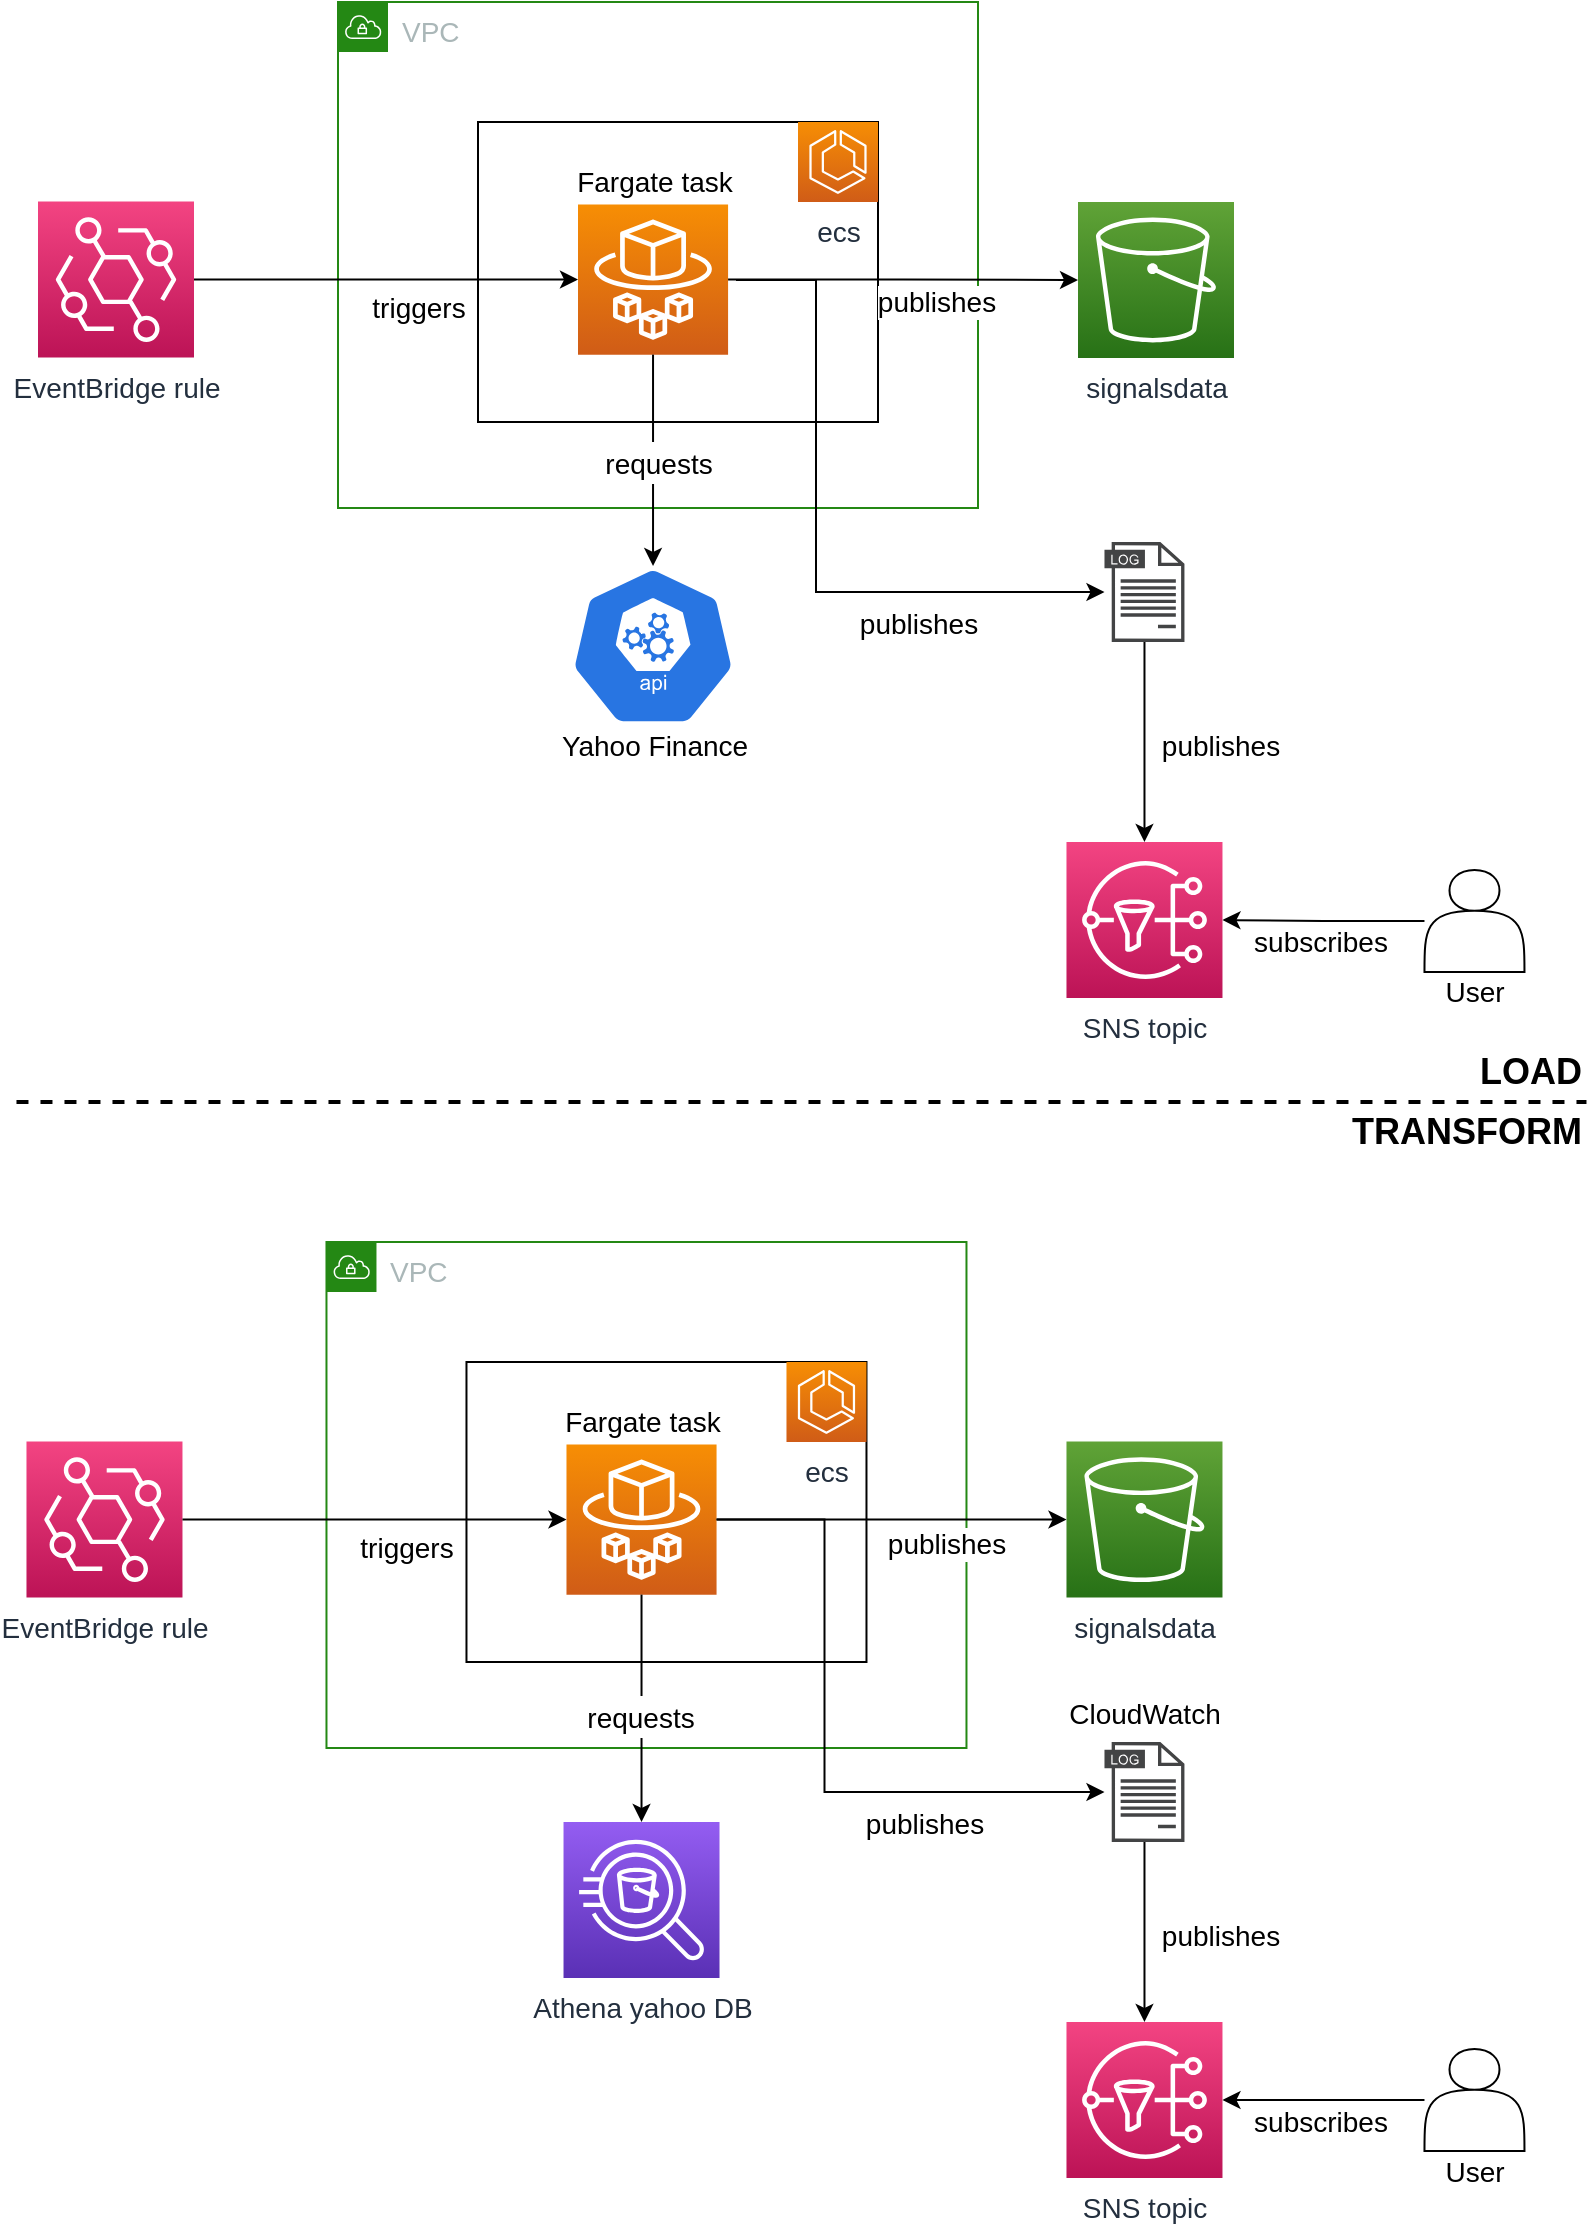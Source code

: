 <mxfile version="20.5.3" type="device"><diagram id="MU46nbHn7iXFkazeqXxV" name="Page-1"><mxGraphModel dx="1426" dy="893" grid="1" gridSize="10" guides="1" tooltips="1" connect="1" arrows="1" fold="1" page="1" pageScale="1" pageWidth="827" pageHeight="1169" math="0" shadow="0"><root><mxCell id="0"/><mxCell id="1" parent="0"/><mxCell id="FlsPnfBNSBYSUubcoopE-9" value="VPC" style="points=[[0,0],[0.25,0],[0.5,0],[0.75,0],[1,0],[1,0.25],[1,0.5],[1,0.75],[1,1],[0.75,1],[0.5,1],[0.25,1],[0,1],[0,0.75],[0,0.5],[0,0.25]];outlineConnect=0;gradientColor=none;html=1;whiteSpace=wrap;fontSize=14;fontStyle=0;shape=mxgraph.aws4.group;grIcon=mxgraph.aws4.group_vpc;strokeColor=#248814;fillColor=none;verticalAlign=top;align=left;spacingLeft=30;fontColor=#AAB7B8;dashed=0;" parent="1" vertex="1"><mxGeometry x="181" y="20" width="320" height="253" as="geometry"/></mxCell><mxCell id="FlsPnfBNSBYSUubcoopE-1" value="EventBridge rule" style="outlineConnect=0;fontColor=#232F3E;gradientColor=#F34482;gradientDirection=north;fillColor=#BC1356;strokeColor=#ffffff;dashed=0;verticalLabelPosition=bottom;verticalAlign=top;align=center;html=1;fontSize=14;fontStyle=0;aspect=fixed;shape=mxgraph.aws4.resourceIcon;resIcon=mxgraph.aws4.eventbridge;" parent="1" vertex="1"><mxGeometry x="31" y="119.8" width="78" height="78" as="geometry"/></mxCell><mxCell id="FlsPnfBNSBYSUubcoopE-6" value="" style="group;fontSize=14;" parent="1" vertex="1" connectable="0"><mxGeometry x="361" y="120" width="280" height="292" as="geometry"/></mxCell><mxCell id="FlsPnfBNSBYSUubcoopE-5" value="" style="group;fontSize=14;" parent="FlsPnfBNSBYSUubcoopE-6" vertex="1" connectable="0"><mxGeometry x="-40" y="-30" width="283.24" height="322" as="geometry"/></mxCell><mxCell id="FlsPnfBNSBYSUubcoopE-11" value="" style="group;fontSize=14;" parent="FlsPnfBNSBYSUubcoopE-5" vertex="1" connectable="0"><mxGeometry x="-70" y="-10" width="200" height="150" as="geometry"/></mxCell><mxCell id="FlsPnfBNSBYSUubcoopE-4" value="" style="rounded=0;whiteSpace=wrap;html=1;fontSize=14;" parent="FlsPnfBNSBYSUubcoopE-11" vertex="1"><mxGeometry width="200.0" height="150" as="geometry"/></mxCell><mxCell id="FlsPnfBNSBYSUubcoopE-2" value="ecs" style="outlineConnect=0;fontColor=#232F3E;gradientColor=#F78E04;gradientDirection=north;fillColor=#D05C17;strokeColor=#ffffff;dashed=0;verticalLabelPosition=bottom;verticalAlign=top;align=center;html=1;fontSize=14;fontStyle=0;aspect=fixed;shape=mxgraph.aws4.resourceIcon;resIcon=mxgraph.aws4.ecs;" parent="FlsPnfBNSBYSUubcoopE-11" vertex="1"><mxGeometry x="160" width="40" height="40" as="geometry"/></mxCell><mxCell id="FlsPnfBNSBYSUubcoopE-41" value="" style="group;fontSize=14;" parent="FlsPnfBNSBYSUubcoopE-11" vertex="1" connectable="0"><mxGeometry x="32.52" y="20" width="115" height="96.32" as="geometry"/></mxCell><mxCell id="FlsPnfBNSBYSUubcoopE-3" value="" style="outlineConnect=0;fontColor=#232F3E;gradientColor=#F78E04;gradientDirection=north;fillColor=#D05C17;strokeColor=#ffffff;dashed=0;verticalLabelPosition=bottom;verticalAlign=top;align=center;html=1;fontSize=14;fontStyle=0;aspect=fixed;shape=mxgraph.aws4.resourceIcon;resIcon=mxgraph.aws4.fargate;" parent="FlsPnfBNSBYSUubcoopE-41" vertex="1"><mxGeometry x="17.48" y="21.28" width="75.04" height="75.04" as="geometry"/></mxCell><mxCell id="FlsPnfBNSBYSUubcoopE-40" value="Fargate task" style="text;html=1;align=center;verticalAlign=middle;resizable=0;points=[];autosize=1;fontSize=14;" parent="FlsPnfBNSBYSUubcoopE-41" vertex="1"><mxGeometry x="10" width="90" height="20" as="geometry"/></mxCell><mxCell id="FlsPnfBNSBYSUubcoopE-20" value="" style="group;fontSize=14;" parent="FlsPnfBNSBYSUubcoopE-5" vertex="1" connectable="0"><mxGeometry x="16.28" y="222" width="142.48" height="100" as="geometry"/></mxCell><mxCell id="FlsPnfBNSBYSUubcoopE-13" value="" style="html=1;dashed=0;whitespace=wrap;fillColor=#2875E2;strokeColor=#ffffff;points=[[0.005,0.63,0],[0.1,0.2,0],[0.9,0.2,0],[0.5,0,0],[0.995,0.63,0],[0.72,0.99,0],[0.5,1,0],[0.28,0.99,0]];shape=mxgraph.kubernetes.icon;prIcon=api;fontSize=14;" parent="FlsPnfBNSBYSUubcoopE-20" vertex="1"><mxGeometry x="-70" y="-10" width="142.48" height="80" as="geometry"/></mxCell><mxCell id="FlsPnfBNSBYSUubcoopE-19" value="Yahoo Finance" style="text;html=1;align=center;verticalAlign=middle;resizable=0;points=[];autosize=1;fontSize=14;" parent="FlsPnfBNSBYSUubcoopE-20" vertex="1"><mxGeometry x="-53.76" y="70" width="110" height="20" as="geometry"/></mxCell><mxCell id="FlsPnfBNSBYSUubcoopE-72" value="" style="pointerEvents=1;shadow=0;dashed=0;html=1;strokeColor=none;fillColor=#434445;aspect=fixed;labelPosition=center;verticalLabelPosition=bottom;verticalAlign=top;align=center;outlineConnect=0;shape=mxgraph.vvd.log_files;fontSize=14;" parent="FlsPnfBNSBYSUubcoopE-5" vertex="1"><mxGeometry x="243.24" y="200" width="40" height="50" as="geometry"/></mxCell><mxCell id="FlsPnfBNSBYSUubcoopE-64" style="edgeStyle=orthogonalEdgeStyle;rounded=0;orthogonalLoop=1;jettySize=auto;html=1;strokeWidth=1;fontSize=14;" parent="FlsPnfBNSBYSUubcoopE-5" target="FlsPnfBNSBYSUubcoopE-72" edge="1"><mxGeometry relative="1" as="geometry"><mxPoint x="59" y="69" as="sourcePoint"/><mxPoint x="238" y="110.029" as="targetPoint"/><Array as="points"><mxPoint x="99" y="69"/><mxPoint x="99" y="225"/></Array></mxGeometry></mxCell><mxCell id="FlsPnfBNSBYSUubcoopE-65" value="&lt;font style=&quot;font-size: 14px;&quot;&gt;publishes&lt;/font&gt;" style="text;html=1;align=center;verticalAlign=middle;resizable=0;points=[];labelBackgroundColor=#ffffff;fontSize=14;" parent="FlsPnfBNSBYSUubcoopE-64" vertex="1" connectable="0"><mxGeometry x="0.475" relative="1" as="geometry"><mxPoint x="-4.28" y="15.47" as="offset"/></mxGeometry></mxCell><mxCell id="FlsPnfBNSBYSUubcoopE-85" value="" style="endArrow=classic;html=1;strokeWidth=1;fontSize=18;" parent="FlsPnfBNSBYSUubcoopE-5" source="FlsPnfBNSBYSUubcoopE-3" target="FlsPnfBNSBYSUubcoopE-13" edge="1"><mxGeometry width="50" height="50" relative="1" as="geometry"><mxPoint x="-190" y="260" as="sourcePoint"/><mxPoint x="-140" y="210" as="targetPoint"/></mxGeometry></mxCell><mxCell id="FlsPnfBNSBYSUubcoopE-86" value="&lt;font style=&quot;font-size: 14px&quot;&gt;requests&lt;/font&gt;" style="text;html=1;align=center;verticalAlign=middle;resizable=0;points=[];labelBackgroundColor=#ffffff;fontSize=18;" parent="FlsPnfBNSBYSUubcoopE-85" vertex="1" connectable="0"><mxGeometry x="0.001" y="2" relative="1" as="geometry"><mxPoint as="offset"/></mxGeometry></mxCell><mxCell id="FlsPnfBNSBYSUubcoopE-7" style="edgeStyle=orthogonalEdgeStyle;rounded=0;orthogonalLoop=1;jettySize=auto;html=1;fontSize=14;" parent="1" source="FlsPnfBNSBYSUubcoopE-1" target="FlsPnfBNSBYSUubcoopE-3" edge="1"><mxGeometry relative="1" as="geometry"/></mxCell><mxCell id="FlsPnfBNSBYSUubcoopE-8" value="triggers" style="text;html=1;align=center;verticalAlign=middle;resizable=0;points=[];labelBackgroundColor=#ffffff;fontSize=14;" parent="FlsPnfBNSBYSUubcoopE-7" vertex="1" connectable="0"><mxGeometry x="-0.438" y="-2" relative="1" as="geometry"><mxPoint x="58" y="12.2" as="offset"/></mxGeometry></mxCell><mxCell id="FlsPnfBNSBYSUubcoopE-16" value="signalsdata" style="outlineConnect=0;fontColor=#232F3E;gradientColor=#60A337;gradientDirection=north;fillColor=#277116;strokeColor=#ffffff;dashed=0;verticalLabelPosition=bottom;verticalAlign=top;align=center;html=1;fontSize=14;fontStyle=0;aspect=fixed;shape=mxgraph.aws4.resourceIcon;resIcon=mxgraph.aws4.s3;" parent="1" vertex="1"><mxGeometry x="551" y="120" width="78" height="78" as="geometry"/></mxCell><mxCell id="FlsPnfBNSBYSUubcoopE-17" style="edgeStyle=orthogonalEdgeStyle;rounded=0;orthogonalLoop=1;jettySize=auto;html=1;fontSize=14;" parent="1" source="FlsPnfBNSBYSUubcoopE-3" target="FlsPnfBNSBYSUubcoopE-16" edge="1"><mxGeometry relative="1" as="geometry"/></mxCell><mxCell id="FlsPnfBNSBYSUubcoopE-18" value="publishes" style="text;html=1;align=center;verticalAlign=middle;resizable=0;points=[];labelBackgroundColor=#ffffff;fontSize=14;" parent="FlsPnfBNSBYSUubcoopE-17" vertex="1" connectable="0"><mxGeometry x="-0.16" y="2" relative="1" as="geometry"><mxPoint x="29.84" y="12.88" as="offset"/></mxGeometry></mxCell><mxCell id="FlsPnfBNSBYSUubcoopE-21" value="VPC" style="points=[[0,0],[0.25,0],[0.5,0],[0.75,0],[1,0],[1,0.25],[1,0.5],[1,0.75],[1,1],[0.75,1],[0.5,1],[0.25,1],[0,1],[0,0.75],[0,0.5],[0,0.25]];outlineConnect=0;gradientColor=none;html=1;whiteSpace=wrap;fontSize=14;fontStyle=0;shape=mxgraph.aws4.group;grIcon=mxgraph.aws4.group_vpc;strokeColor=#248814;fillColor=none;verticalAlign=top;align=left;spacingLeft=30;fontColor=#AAB7B8;dashed=0;" parent="1" vertex="1"><mxGeometry x="175.24" y="640" width="320" height="253" as="geometry"/></mxCell><mxCell id="FlsPnfBNSBYSUubcoopE-22" value="EventBridge rule" style="outlineConnect=0;fontColor=#232F3E;gradientColor=#F34482;gradientDirection=north;fillColor=#BC1356;strokeColor=#ffffff;dashed=0;verticalLabelPosition=bottom;verticalAlign=top;align=center;html=1;fontSize=14;fontStyle=0;aspect=fixed;shape=mxgraph.aws4.resourceIcon;resIcon=mxgraph.aws4.eventbridge;" parent="1" vertex="1"><mxGeometry x="25.24" y="739.8" width="78" height="78" as="geometry"/></mxCell><mxCell id="FlsPnfBNSBYSUubcoopE-23" value="" style="group;fontSize=14;" parent="1" vertex="1" connectable="0"><mxGeometry x="285.24" y="730" width="280" height="308" as="geometry"/></mxCell><mxCell id="FlsPnfBNSBYSUubcoopE-24" value="" style="group;fontSize=14;" parent="FlsPnfBNSBYSUubcoopE-23" vertex="1" connectable="0"><mxGeometry x="-40" y="-30" width="280" height="338" as="geometry"/></mxCell><mxCell id="FlsPnfBNSBYSUubcoopE-25" value="" style="group;fontSize=14;" parent="FlsPnfBNSBYSUubcoopE-24" vertex="1" connectable="0"><mxGeometry width="200" height="150" as="geometry"/></mxCell><mxCell id="FlsPnfBNSBYSUubcoopE-26" value="" style="rounded=0;whiteSpace=wrap;html=1;fontSize=14;" parent="FlsPnfBNSBYSUubcoopE-25" vertex="1"><mxGeometry width="200.0" height="150" as="geometry"/></mxCell><mxCell id="FlsPnfBNSBYSUubcoopE-27" value="ecs" style="outlineConnect=0;fontColor=#232F3E;gradientColor=#F78E04;gradientDirection=north;fillColor=#D05C17;strokeColor=#ffffff;dashed=0;verticalLabelPosition=bottom;verticalAlign=top;align=center;html=1;fontSize=14;fontStyle=0;aspect=fixed;shape=mxgraph.aws4.resourceIcon;resIcon=mxgraph.aws4.ecs;" parent="FlsPnfBNSBYSUubcoopE-25" vertex="1"><mxGeometry x="160" width="40" height="40" as="geometry"/></mxCell><mxCell id="FlsPnfBNSBYSUubcoopE-43" value="" style="group;fontSize=14;" parent="FlsPnfBNSBYSUubcoopE-25" vertex="1" connectable="0"><mxGeometry x="17.52" y="20" width="150" height="96.32" as="geometry"/></mxCell><mxCell id="FlsPnfBNSBYSUubcoopE-28" value="" style="outlineConnect=0;fontColor=#232F3E;gradientColor=#F78E04;gradientDirection=north;fillColor=#D05C17;strokeColor=#ffffff;dashed=0;verticalLabelPosition=bottom;verticalAlign=top;align=center;html=1;fontSize=14;fontStyle=0;aspect=fixed;shape=mxgraph.aws4.resourceIcon;resIcon=mxgraph.aws4.fargate;" parent="FlsPnfBNSBYSUubcoopE-43" vertex="1"><mxGeometry x="32.48" y="21.28" width="75.04" height="75.04" as="geometry"/></mxCell><mxCell id="FlsPnfBNSBYSUubcoopE-42" value="Fargate task" style="text;html=1;align=center;verticalAlign=middle;resizable=0;points=[];autosize=1;fontSize=14;" parent="FlsPnfBNSBYSUubcoopE-43" vertex="1"><mxGeometry x="25" width="90" height="20" as="geometry"/></mxCell><mxCell id="FlsPnfBNSBYSUubcoopE-39" value="Athena yahoo DB" style="outlineConnect=0;fontColor=#232F3E;gradientColor=#945DF2;gradientDirection=north;fillColor=#5A30B5;strokeColor=#ffffff;dashed=0;verticalLabelPosition=bottom;verticalAlign=top;align=center;html=1;fontSize=14;fontStyle=0;aspect=fixed;shape=mxgraph.aws4.resourceIcon;resIcon=mxgraph.aws4.athena;" parent="FlsPnfBNSBYSUubcoopE-24" vertex="1"><mxGeometry x="48.52" y="230" width="78" height="78" as="geometry"/></mxCell><mxCell id="FlsPnfBNSBYSUubcoopE-80" value="" style="endArrow=classic;html=1;strokeWidth=1;fontSize=18;" parent="FlsPnfBNSBYSUubcoopE-24" source="FlsPnfBNSBYSUubcoopE-28" target="FlsPnfBNSBYSUubcoopE-39" edge="1"><mxGeometry width="50" height="50" relative="1" as="geometry"><mxPoint x="-235.24" y="500" as="sourcePoint"/><mxPoint x="84.76" y="220" as="targetPoint"/></mxGeometry></mxCell><mxCell id="FlsPnfBNSBYSUubcoopE-81" value="&lt;font style=&quot;font-size: 14px&quot;&gt;requests&lt;/font&gt;" style="text;html=1;align=center;verticalAlign=middle;resizable=0;points=[];labelBackgroundColor=#ffffff;fontSize=18;" parent="FlsPnfBNSBYSUubcoopE-80" vertex="1" connectable="0"><mxGeometry x="0.055" y="-1" relative="1" as="geometry"><mxPoint as="offset"/></mxGeometry></mxCell><mxCell id="FlsPnfBNSBYSUubcoopE-34" style="edgeStyle=orthogonalEdgeStyle;rounded=0;orthogonalLoop=1;jettySize=auto;html=1;fontSize=14;" parent="1" source="FlsPnfBNSBYSUubcoopE-22" target="FlsPnfBNSBYSUubcoopE-28" edge="1"><mxGeometry relative="1" as="geometry"/></mxCell><mxCell id="FlsPnfBNSBYSUubcoopE-35" value="triggers" style="text;html=1;align=center;verticalAlign=middle;resizable=0;points=[];labelBackgroundColor=#ffffff;fontSize=14;" parent="FlsPnfBNSBYSUubcoopE-34" vertex="1" connectable="0"><mxGeometry x="-0.438" y="-2" relative="1" as="geometry"><mxPoint x="58" y="12.2" as="offset"/></mxGeometry></mxCell><mxCell id="FlsPnfBNSBYSUubcoopE-36" value="signalsdata" style="outlineConnect=0;fontColor=#232F3E;gradientColor=#60A337;gradientDirection=north;fillColor=#277116;strokeColor=#ffffff;dashed=0;verticalLabelPosition=bottom;verticalAlign=top;align=center;html=1;fontSize=14;fontStyle=0;aspect=fixed;shape=mxgraph.aws4.resourceIcon;resIcon=mxgraph.aws4.s3;" parent="1" vertex="1"><mxGeometry x="545.24" y="739.8" width="78" height="78" as="geometry"/></mxCell><mxCell id="FlsPnfBNSBYSUubcoopE-37" style="edgeStyle=orthogonalEdgeStyle;rounded=0;orthogonalLoop=1;jettySize=auto;html=1;fontSize=14;" parent="1" source="FlsPnfBNSBYSUubcoopE-28" target="FlsPnfBNSBYSUubcoopE-36" edge="1"><mxGeometry relative="1" as="geometry"/></mxCell><mxCell id="FlsPnfBNSBYSUubcoopE-38" value="&lt;font style=&quot;font-size: 14px&quot;&gt;publishes&lt;/font&gt;" style="text;html=1;align=center;verticalAlign=middle;resizable=0;points=[];labelBackgroundColor=#ffffff;fontSize=14;" parent="FlsPnfBNSBYSUubcoopE-37" vertex="1" connectable="0"><mxGeometry x="-0.16" y="2" relative="1" as="geometry"><mxPoint x="41.02" y="13.47" as="offset"/></mxGeometry></mxCell><mxCell id="FlsPnfBNSBYSUubcoopE-45" value="" style="endArrow=none;dashed=1;html=1;strokeWidth=2;fontSize=14;" parent="1" edge="1"><mxGeometry width="50" height="50" relative="1" as="geometry"><mxPoint x="20.24" y="570" as="sourcePoint"/><mxPoint x="805.24" y="570" as="targetPoint"/></mxGeometry></mxCell><mxCell id="FlsPnfBNSBYSUubcoopE-46" value="LOAD" style="text;html=1;align=right;verticalAlign=middle;resizable=0;points=[];autosize=1;fontSize=18;fontStyle=1" parent="1" vertex="1"><mxGeometry x="734.24" y="540" width="70" height="30" as="geometry"/></mxCell><mxCell id="FlsPnfBNSBYSUubcoopE-47" value="TRANSFORM" style="text;html=1;align=right;verticalAlign=middle;resizable=0;points=[];autosize=1;fontSize=18;fontStyle=1" parent="1" vertex="1"><mxGeometry x="674.24" y="570" width="130" height="30" as="geometry"/></mxCell><mxCell id="FlsPnfBNSBYSUubcoopE-52" style="edgeStyle=orthogonalEdgeStyle;rounded=0;orthogonalLoop=1;jettySize=auto;html=1;strokeWidth=1;fontSize=14;" parent="1" source="FlsPnfBNSBYSUubcoopE-48" target="FlsPnfBNSBYSUubcoopE-51" edge="1"><mxGeometry relative="1" as="geometry"/></mxCell><mxCell id="FlsPnfBNSBYSUubcoopE-53" value="publishes" style="text;html=1;align=center;verticalAlign=middle;resizable=0;points=[];labelBackgroundColor=#ffffff;fontSize=14;" parent="FlsPnfBNSBYSUubcoopE-52" vertex="1" connectable="0"><mxGeometry x="0.029" y="2" relative="1" as="geometry"><mxPoint x="35.59" as="offset"/></mxGeometry></mxCell><mxCell id="FlsPnfBNSBYSUubcoopE-48" value="" style="pointerEvents=1;shadow=0;dashed=0;html=1;strokeColor=none;fillColor=#434445;aspect=fixed;labelPosition=center;verticalLabelPosition=bottom;verticalAlign=top;align=center;outlineConnect=0;shape=mxgraph.vvd.log_files;fontSize=14;" parent="1" vertex="1"><mxGeometry x="564.24" y="890" width="40" height="50" as="geometry"/></mxCell><mxCell id="FlsPnfBNSBYSUubcoopE-49" style="edgeStyle=orthogonalEdgeStyle;rounded=0;orthogonalLoop=1;jettySize=auto;html=1;strokeWidth=1;fontSize=14;" parent="1" source="FlsPnfBNSBYSUubcoopE-28" target="FlsPnfBNSBYSUubcoopE-48" edge="1"><mxGeometry relative="1" as="geometry"><Array as="points"><mxPoint x="424.24" y="779"/><mxPoint x="424.24" y="915"/></Array></mxGeometry></mxCell><mxCell id="FlsPnfBNSBYSUubcoopE-50" value="&lt;font style=&quot;font-size: 14px;&quot;&gt;publishes&lt;/font&gt;" style="text;html=1;align=center;verticalAlign=middle;resizable=0;points=[];labelBackgroundColor=#ffffff;fontSize=14;" parent="FlsPnfBNSBYSUubcoopE-49" vertex="1" connectable="0"><mxGeometry x="0.475" relative="1" as="geometry"><mxPoint x="-4.28" y="15.47" as="offset"/></mxGeometry></mxCell><mxCell id="FlsPnfBNSBYSUubcoopE-51" value="SNS topic" style="outlineConnect=0;fontColor=#232F3E;gradientColor=#F34482;gradientDirection=north;fillColor=#BC1356;strokeColor=#ffffff;dashed=0;verticalLabelPosition=bottom;verticalAlign=top;align=center;html=1;fontSize=14;fontStyle=0;aspect=fixed;shape=mxgraph.aws4.resourceIcon;resIcon=mxgraph.aws4.sns;" parent="1" vertex="1"><mxGeometry x="545.24" y="1030" width="78" height="78" as="geometry"/></mxCell><mxCell id="FlsPnfBNSBYSUubcoopE-56" style="edgeStyle=orthogonalEdgeStyle;rounded=0;orthogonalLoop=1;jettySize=auto;html=1;strokeWidth=1;fontSize=14;" parent="1" source="FlsPnfBNSBYSUubcoopE-55" target="FlsPnfBNSBYSUubcoopE-51" edge="1"><mxGeometry relative="1" as="geometry"/></mxCell><mxCell id="FlsPnfBNSBYSUubcoopE-57" value="subscribes" style="text;html=1;align=center;verticalAlign=middle;resizable=0;points=[];labelBackgroundColor=#ffffff;fontSize=14;" parent="FlsPnfBNSBYSUubcoopE-56" vertex="1" connectable="0"><mxGeometry x="0.143" y="3" relative="1" as="geometry"><mxPoint x="4.88" y="7.35" as="offset"/></mxGeometry></mxCell><mxCell id="FlsPnfBNSBYSUubcoopE-59" value="" style="group;fontSize=14;" parent="1" vertex="1" connectable="0"><mxGeometry x="724.24" y="1043.5" width="50" height="71" as="geometry"/></mxCell><mxCell id="FlsPnfBNSBYSUubcoopE-55" value="" style="shape=actor;whiteSpace=wrap;html=1;fontSize=14;" parent="FlsPnfBNSBYSUubcoopE-59" vertex="1"><mxGeometry width="50" height="51" as="geometry"/></mxCell><mxCell id="FlsPnfBNSBYSUubcoopE-58" value="User" style="text;html=1;align=center;verticalAlign=middle;resizable=0;points=[];autosize=1;fontSize=14;" parent="FlsPnfBNSBYSUubcoopE-59" vertex="1"><mxGeometry y="51" width="50" height="20" as="geometry"/></mxCell><mxCell id="FlsPnfBNSBYSUubcoopE-61" value="&lt;font style=&quot;font-size: 14px&quot;&gt;CloudWatch&lt;/font&gt;" style="text;html=1;align=center;verticalAlign=middle;resizable=0;points=[];autosize=1;fontSize=18;" parent="1" vertex="1"><mxGeometry x="539.24" y="860" width="90" height="30" as="geometry"/></mxCell><mxCell id="FlsPnfBNSBYSUubcoopE-62" style="edgeStyle=orthogonalEdgeStyle;rounded=0;orthogonalLoop=1;jettySize=auto;html=1;strokeWidth=1;fontSize=14;" parent="1" source="FlsPnfBNSBYSUubcoopE-72" target="FlsPnfBNSBYSUubcoopE-66" edge="1"><mxGeometry relative="1" as="geometry"><mxPoint x="579.059" y="225.5" as="sourcePoint"/></mxGeometry></mxCell><mxCell id="FlsPnfBNSBYSUubcoopE-63" value="publishes" style="text;html=1;align=center;verticalAlign=middle;resizable=0;points=[];labelBackgroundColor=#ffffff;fontSize=14;" parent="FlsPnfBNSBYSUubcoopE-62" vertex="1" connectable="0"><mxGeometry x="0.029" y="2" relative="1" as="geometry"><mxPoint x="35.59" as="offset"/></mxGeometry></mxCell><mxCell id="FlsPnfBNSBYSUubcoopE-66" value="SNS topic" style="outlineConnect=0;fontColor=#232F3E;gradientColor=#F34482;gradientDirection=north;fillColor=#BC1356;strokeColor=#ffffff;dashed=0;verticalLabelPosition=bottom;verticalAlign=top;align=center;html=1;fontSize=14;fontStyle=0;aspect=fixed;shape=mxgraph.aws4.resourceIcon;resIcon=mxgraph.aws4.sns;" parent="1" vertex="1"><mxGeometry x="545.24" y="440" width="78" height="78" as="geometry"/></mxCell><mxCell id="FlsPnfBNSBYSUubcoopE-67" style="edgeStyle=orthogonalEdgeStyle;rounded=0;orthogonalLoop=1;jettySize=auto;html=1;strokeWidth=1;fontSize=14;" parent="1" source="FlsPnfBNSBYSUubcoopE-70" target="FlsPnfBNSBYSUubcoopE-66" edge="1"><mxGeometry relative="1" as="geometry"/></mxCell><mxCell id="FlsPnfBNSBYSUubcoopE-68" value="subscribes" style="text;html=1;align=center;verticalAlign=middle;resizable=0;points=[];labelBackgroundColor=#ffffff;fontSize=14;" parent="FlsPnfBNSBYSUubcoopE-67" vertex="1" connectable="0"><mxGeometry x="0.143" y="3" relative="1" as="geometry"><mxPoint x="4.88" y="7.35" as="offset"/></mxGeometry></mxCell><mxCell id="FlsPnfBNSBYSUubcoopE-69" value="" style="group;fontSize=14;" parent="1" vertex="1" connectable="0"><mxGeometry x="724.24" y="454" width="50" height="71" as="geometry"/></mxCell><mxCell id="FlsPnfBNSBYSUubcoopE-70" value="" style="shape=actor;whiteSpace=wrap;html=1;fontSize=14;" parent="FlsPnfBNSBYSUubcoopE-69" vertex="1"><mxGeometry width="50" height="51" as="geometry"/></mxCell><mxCell id="FlsPnfBNSBYSUubcoopE-71" value="User" style="text;html=1;align=center;verticalAlign=middle;resizable=0;points=[];autosize=1;fontSize=14;" parent="FlsPnfBNSBYSUubcoopE-69" vertex="1"><mxGeometry y="51" width="50" height="20" as="geometry"/></mxCell></root></mxGraphModel></diagram></mxfile>